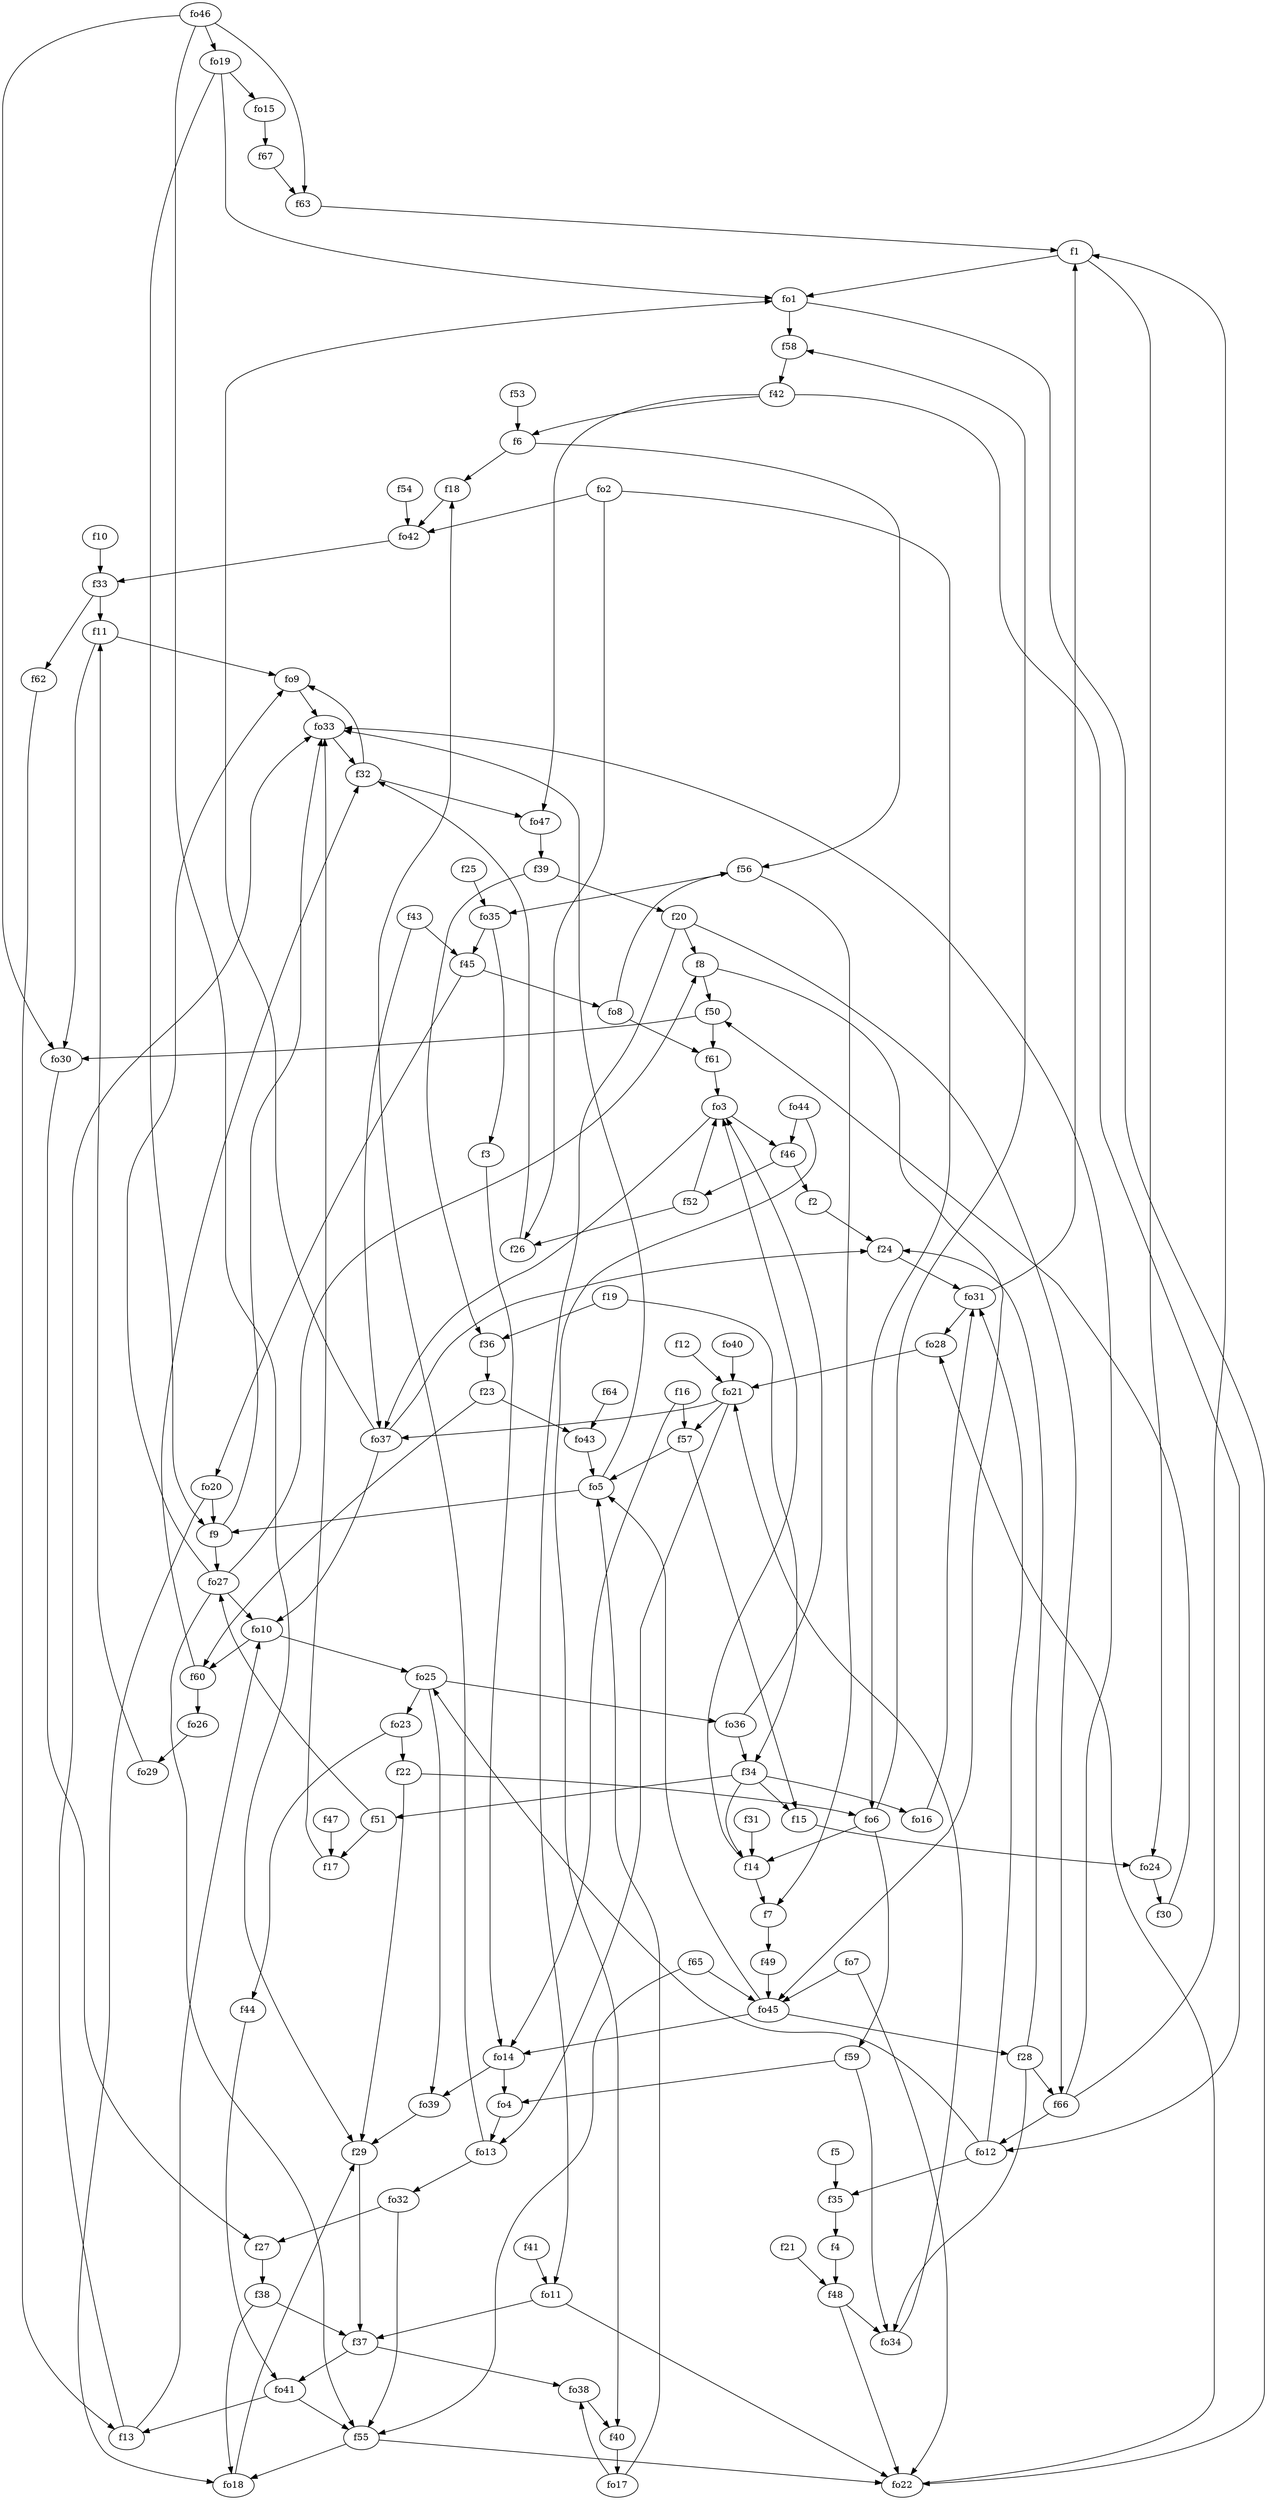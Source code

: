 strict digraph  {
f1;
f2;
f3;
f4;
f5;
f6;
f7;
f8;
f9;
f10;
f11;
f12;
f13;
f14;
f15;
f16;
f17;
f18;
f19;
f20;
f21;
f22;
f23;
f24;
f25;
f26;
f27;
f28;
f29;
f30;
f31;
f32;
f33;
f34;
f35;
f36;
f37;
f38;
f39;
f40;
f41;
f42;
f43;
f44;
f45;
f46;
f47;
f48;
f49;
f50;
f51;
f52;
f53;
f54;
f55;
f56;
f57;
f58;
f59;
f60;
f61;
f62;
f63;
f64;
f65;
f66;
f67;
fo1;
fo2;
fo3;
fo4;
fo5;
fo6;
fo7;
fo8;
fo9;
fo10;
fo11;
fo12;
fo13;
fo14;
fo15;
fo16;
fo17;
fo18;
fo19;
fo20;
fo21;
fo22;
fo23;
fo24;
fo25;
fo26;
fo27;
fo28;
fo29;
fo30;
fo31;
fo32;
fo33;
fo34;
fo35;
fo36;
fo37;
fo38;
fo39;
fo40;
fo41;
fo42;
fo43;
fo44;
fo45;
fo46;
fo47;
f1 -> fo24  [weight=2];
f1 -> fo1  [weight=2];
f2 -> f24  [weight=2];
f3 -> fo14  [weight=2];
f4 -> f48  [weight=2];
f5 -> f35  [weight=2];
f6 -> f18  [weight=2];
f6 -> f56  [weight=2];
f7 -> f49  [weight=2];
f8 -> f50  [weight=2];
f8 -> fo45  [weight=2];
f9 -> fo33  [weight=2];
f9 -> fo27  [weight=2];
f10 -> f33  [weight=2];
f11 -> fo30  [weight=2];
f11 -> fo9  [weight=2];
f12 -> fo21  [weight=2];
f13 -> fo33  [weight=2];
f13 -> fo10  [weight=2];
f14 -> f7  [weight=2];
f14 -> fo3  [weight=2];
f15 -> fo24  [weight=2];
f16 -> fo14  [weight=2];
f16 -> f57  [weight=2];
f17 -> fo33  [weight=2];
f18 -> fo42  [weight=2];
f19 -> f36  [weight=2];
f19 -> f34  [weight=2];
f20 -> f66  [weight=2];
f20 -> f8  [weight=2];
f20 -> fo11  [weight=2];
f21 -> f48  [weight=2];
f22 -> fo6  [weight=2];
f22 -> f29  [weight=2];
f23 -> f60  [weight=2];
f23 -> fo43  [weight=2];
f24 -> fo31  [weight=2];
f25 -> fo35  [weight=2];
f26 -> f32  [weight=2];
f27 -> f38  [weight=2];
f28 -> f66  [weight=2];
f28 -> fo34  [weight=2];
f28 -> f24  [weight=2];
f29 -> f37  [weight=2];
f30 -> f50  [weight=2];
f31 -> f14  [weight=2];
f32 -> fo47  [weight=2];
f32 -> fo9  [weight=2];
f33 -> f11  [weight=2];
f33 -> f62  [weight=2];
f34 -> f15  [weight=2];
f34 -> f14  [weight=2];
f34 -> fo16  [weight=2];
f34 -> f51  [weight=2];
f35 -> f4  [weight=2];
f36 -> f23  [weight=2];
f37 -> fo38  [weight=2];
f37 -> fo41  [weight=2];
f38 -> fo18  [weight=2];
f38 -> f37  [weight=2];
f39 -> f20  [weight=2];
f39 -> f36  [weight=2];
f40 -> fo17  [weight=2];
f41 -> fo11  [weight=2];
f42 -> fo12  [weight=2];
f42 -> f6  [weight=2];
f42 -> fo47  [weight=2];
f43 -> f45  [weight=2];
f43 -> fo37  [weight=2];
f44 -> fo41  [weight=2];
f45 -> fo8  [weight=2];
f45 -> fo20  [weight=2];
f46 -> f52  [weight=2];
f46 -> f2  [weight=2];
f47 -> f17  [weight=2];
f48 -> fo22  [weight=2];
f48 -> fo34  [weight=2];
f49 -> fo45  [weight=2];
f50 -> f61  [weight=2];
f50 -> fo30  [weight=2];
f51 -> fo27  [weight=2];
f51 -> f17  [weight=2];
f52 -> fo3  [weight=2];
f52 -> f26  [weight=2];
f53 -> f6  [weight=2];
f54 -> fo42  [weight=2];
f55 -> fo18  [weight=2];
f55 -> fo22  [weight=2];
f56 -> fo35  [weight=2];
f56 -> f7  [weight=2];
f57 -> f15  [weight=2];
f57 -> fo5  [weight=2];
f58 -> f42  [weight=2];
f59 -> fo34  [weight=2];
f59 -> fo4  [weight=2];
f60 -> f32  [weight=2];
f60 -> fo26  [weight=2];
f61 -> fo3  [weight=2];
f62 -> f13  [weight=2];
f63 -> f1  [weight=2];
f64 -> fo43  [weight=2];
f65 -> fo45  [weight=2];
f65 -> f55  [weight=2];
f66 -> f1  [weight=2];
f66 -> fo33  [weight=2];
f66 -> fo12  [weight=2];
f67 -> f63  [weight=2];
fo1 -> f58  [weight=2];
fo1 -> fo22  [weight=2];
fo2 -> fo42  [weight=2];
fo2 -> fo6  [weight=2];
fo2 -> f26  [weight=2];
fo3 -> fo37  [weight=2];
fo3 -> f46  [weight=2];
fo4 -> fo13  [weight=2];
fo5 -> fo33  [weight=2];
fo5 -> f9  [weight=2];
fo6 -> f14  [weight=2];
fo6 -> f58  [weight=2];
fo6 -> f59  [weight=2];
fo7 -> fo45  [weight=2];
fo7 -> fo22  [weight=2];
fo8 -> f56  [weight=2];
fo8 -> f61  [weight=2];
fo9 -> fo33  [weight=2];
fo10 -> f60  [weight=2];
fo10 -> fo25  [weight=2];
fo11 -> fo22  [weight=2];
fo11 -> f37  [weight=2];
fo12 -> fo31  [weight=2];
fo12 -> fo25  [weight=2];
fo12 -> f35  [weight=2];
fo13 -> fo32  [weight=2];
fo13 -> f18  [weight=2];
fo14 -> fo4  [weight=2];
fo14 -> fo39  [weight=2];
fo15 -> f67  [weight=2];
fo16 -> fo31  [weight=2];
fo17 -> fo38  [weight=2];
fo17 -> fo5  [weight=2];
fo18 -> f29  [weight=2];
fo19 -> fo1  [weight=2];
fo19 -> f9  [weight=2];
fo19 -> fo15  [weight=2];
fo20 -> f9  [weight=2];
fo20 -> fo18  [weight=2];
fo21 -> fo37  [weight=2];
fo21 -> f57  [weight=2];
fo21 -> fo13  [weight=2];
fo22 -> fo28  [weight=2];
fo23 -> f44  [weight=2];
fo23 -> f22  [weight=2];
fo24 -> f30  [weight=2];
fo25 -> fo36  [weight=2];
fo25 -> fo39  [weight=2];
fo25 -> fo23  [weight=2];
fo26 -> fo29  [weight=2];
fo27 -> fo9  [weight=2];
fo27 -> fo10  [weight=2];
fo27 -> f8  [weight=2];
fo27 -> f55  [weight=2];
fo28 -> fo21  [weight=2];
fo29 -> f11  [weight=2];
fo30 -> f27  [weight=2];
fo31 -> f1  [weight=2];
fo31 -> fo28  [weight=2];
fo32 -> f55  [weight=2];
fo32 -> f27  [weight=2];
fo33 -> f32  [weight=2];
fo34 -> fo21  [weight=2];
fo35 -> f45  [weight=2];
fo35 -> f3  [weight=2];
fo36 -> fo3  [weight=2];
fo36 -> f34  [weight=2];
fo37 -> fo1  [weight=2];
fo37 -> fo10  [weight=2];
fo37 -> f24  [weight=2];
fo38 -> f40  [weight=2];
fo39 -> f29  [weight=2];
fo40 -> fo21  [weight=2];
fo41 -> f13  [weight=2];
fo41 -> f55  [weight=2];
fo42 -> f33  [weight=2];
fo43 -> fo5  [weight=2];
fo44 -> f40  [weight=2];
fo44 -> f46  [weight=2];
fo45 -> fo5  [weight=2];
fo45 -> fo14  [weight=2];
fo45 -> f28  [weight=2];
fo46 -> fo30  [weight=2];
fo46 -> f63  [weight=2];
fo46 -> f29  [weight=2];
fo46 -> fo19  [weight=2];
fo47 -> f39  [weight=2];
}
